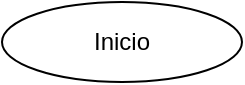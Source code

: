 <mxfile version="12.2.4" pages="1"><diagram id="YZ-4ireBn1dThloHF3gj" name="Page-1"><mxGraphModel dx="421" dy="431" grid="1" gridSize="10" guides="1" tooltips="1" connect="1" arrows="1" fold="1" page="1" pageScale="1" pageWidth="850" pageHeight="1100" math="0" shadow="0"><root><mxCell id="0"/><mxCell id="1" parent="0"/><mxCell id="2" value="Inicio" style="ellipse;whiteSpace=wrap;html=1;" parent="1" vertex="1"><mxGeometry x="220" y="10" width="120" height="40" as="geometry"/></mxCell></root></mxGraphModel></diagram></mxfile>